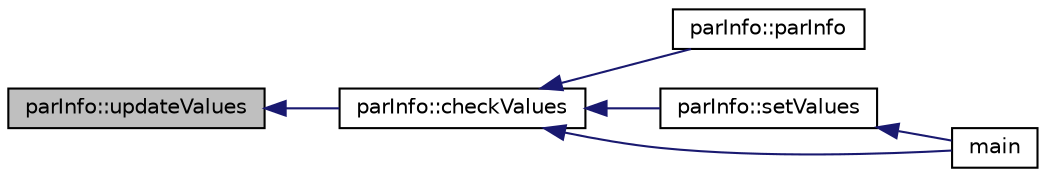 digraph "parInfo::updateValues"
{
  edge [fontname="Helvetica",fontsize="10",labelfontname="Helvetica",labelfontsize="10"];
  node [fontname="Helvetica",fontsize="10",shape=record];
  rankdir="LR";
  Node1 [label="parInfo::updateValues",height=0.2,width=0.4,color="black", fillcolor="grey75", style="filled", fontcolor="black"];
  Node1 -> Node2 [dir="back",color="midnightblue",fontsize="10",style="solid",fontname="Helvetica"];
  Node2 [label="parInfo::checkValues",height=0.2,width=0.4,color="black", fillcolor="white", style="filled",URL="$db/db1/classpar_info.html#a991ce601c9b8ed23049d187751cf5cc7"];
  Node2 -> Node3 [dir="back",color="midnightblue",fontsize="10",style="solid",fontname="Helvetica"];
  Node3 [label="parInfo::parInfo",height=0.2,width=0.4,color="black", fillcolor="white", style="filled",URL="$db/db1/classpar_info.html#aede838dd99679b9b83b915cccba142eb"];
  Node2 -> Node4 [dir="back",color="midnightblue",fontsize="10",style="solid",fontname="Helvetica"];
  Node4 [label="parInfo::setValues",height=0.2,width=0.4,color="black", fillcolor="white", style="filled",URL="$db/db1/classpar_info.html#a9a8f2c6c54d75063bb387f7076676063"];
  Node4 -> Node5 [dir="back",color="midnightblue",fontsize="10",style="solid",fontname="Helvetica"];
  Node5 [label="main",height=0.2,width=0.4,color="black", fillcolor="white", style="filled",URL="$db/d9f/param_scan_8cpp.html#a0ddf1224851353fc92bfbff6f499fa97",tooltip="A program. "];
  Node2 -> Node5 [dir="back",color="midnightblue",fontsize="10",style="solid",fontname="Helvetica"];
}
